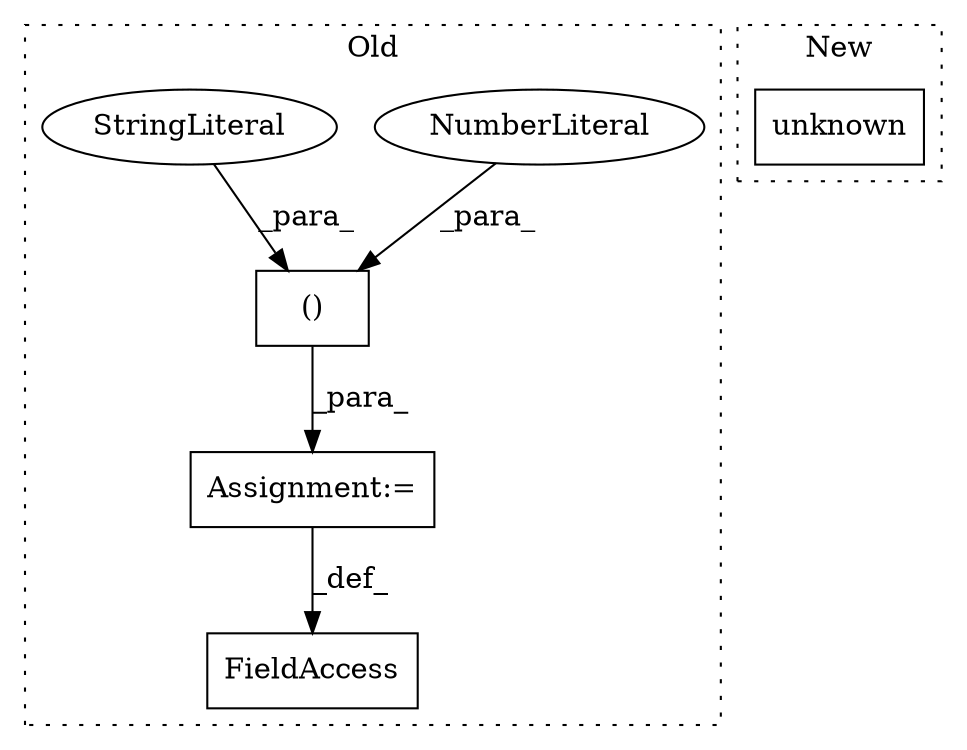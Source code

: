 digraph G {
subgraph cluster0 {
1 [label="()" a="106" s="15226" l="32" shape="box"];
3 [label="NumberLiteral" a="34" s="15248" l="10" shape="ellipse"];
4 [label="FieldAccess" a="22" s="15199" l="21" shape="box"];
5 [label="StringLiteral" a="45" s="15226" l="9" shape="ellipse"];
6 [label="Assignment:=" a="7" s="15220" l="6" shape="box"];
label = "Old";
style="dotted";
}
subgraph cluster1 {
2 [label="unknown" a="32" s="15124" l="9" shape="box"];
label = "New";
style="dotted";
}
1 -> 6 [label="_para_"];
3 -> 1 [label="_para_"];
5 -> 1 [label="_para_"];
6 -> 4 [label="_def_"];
}